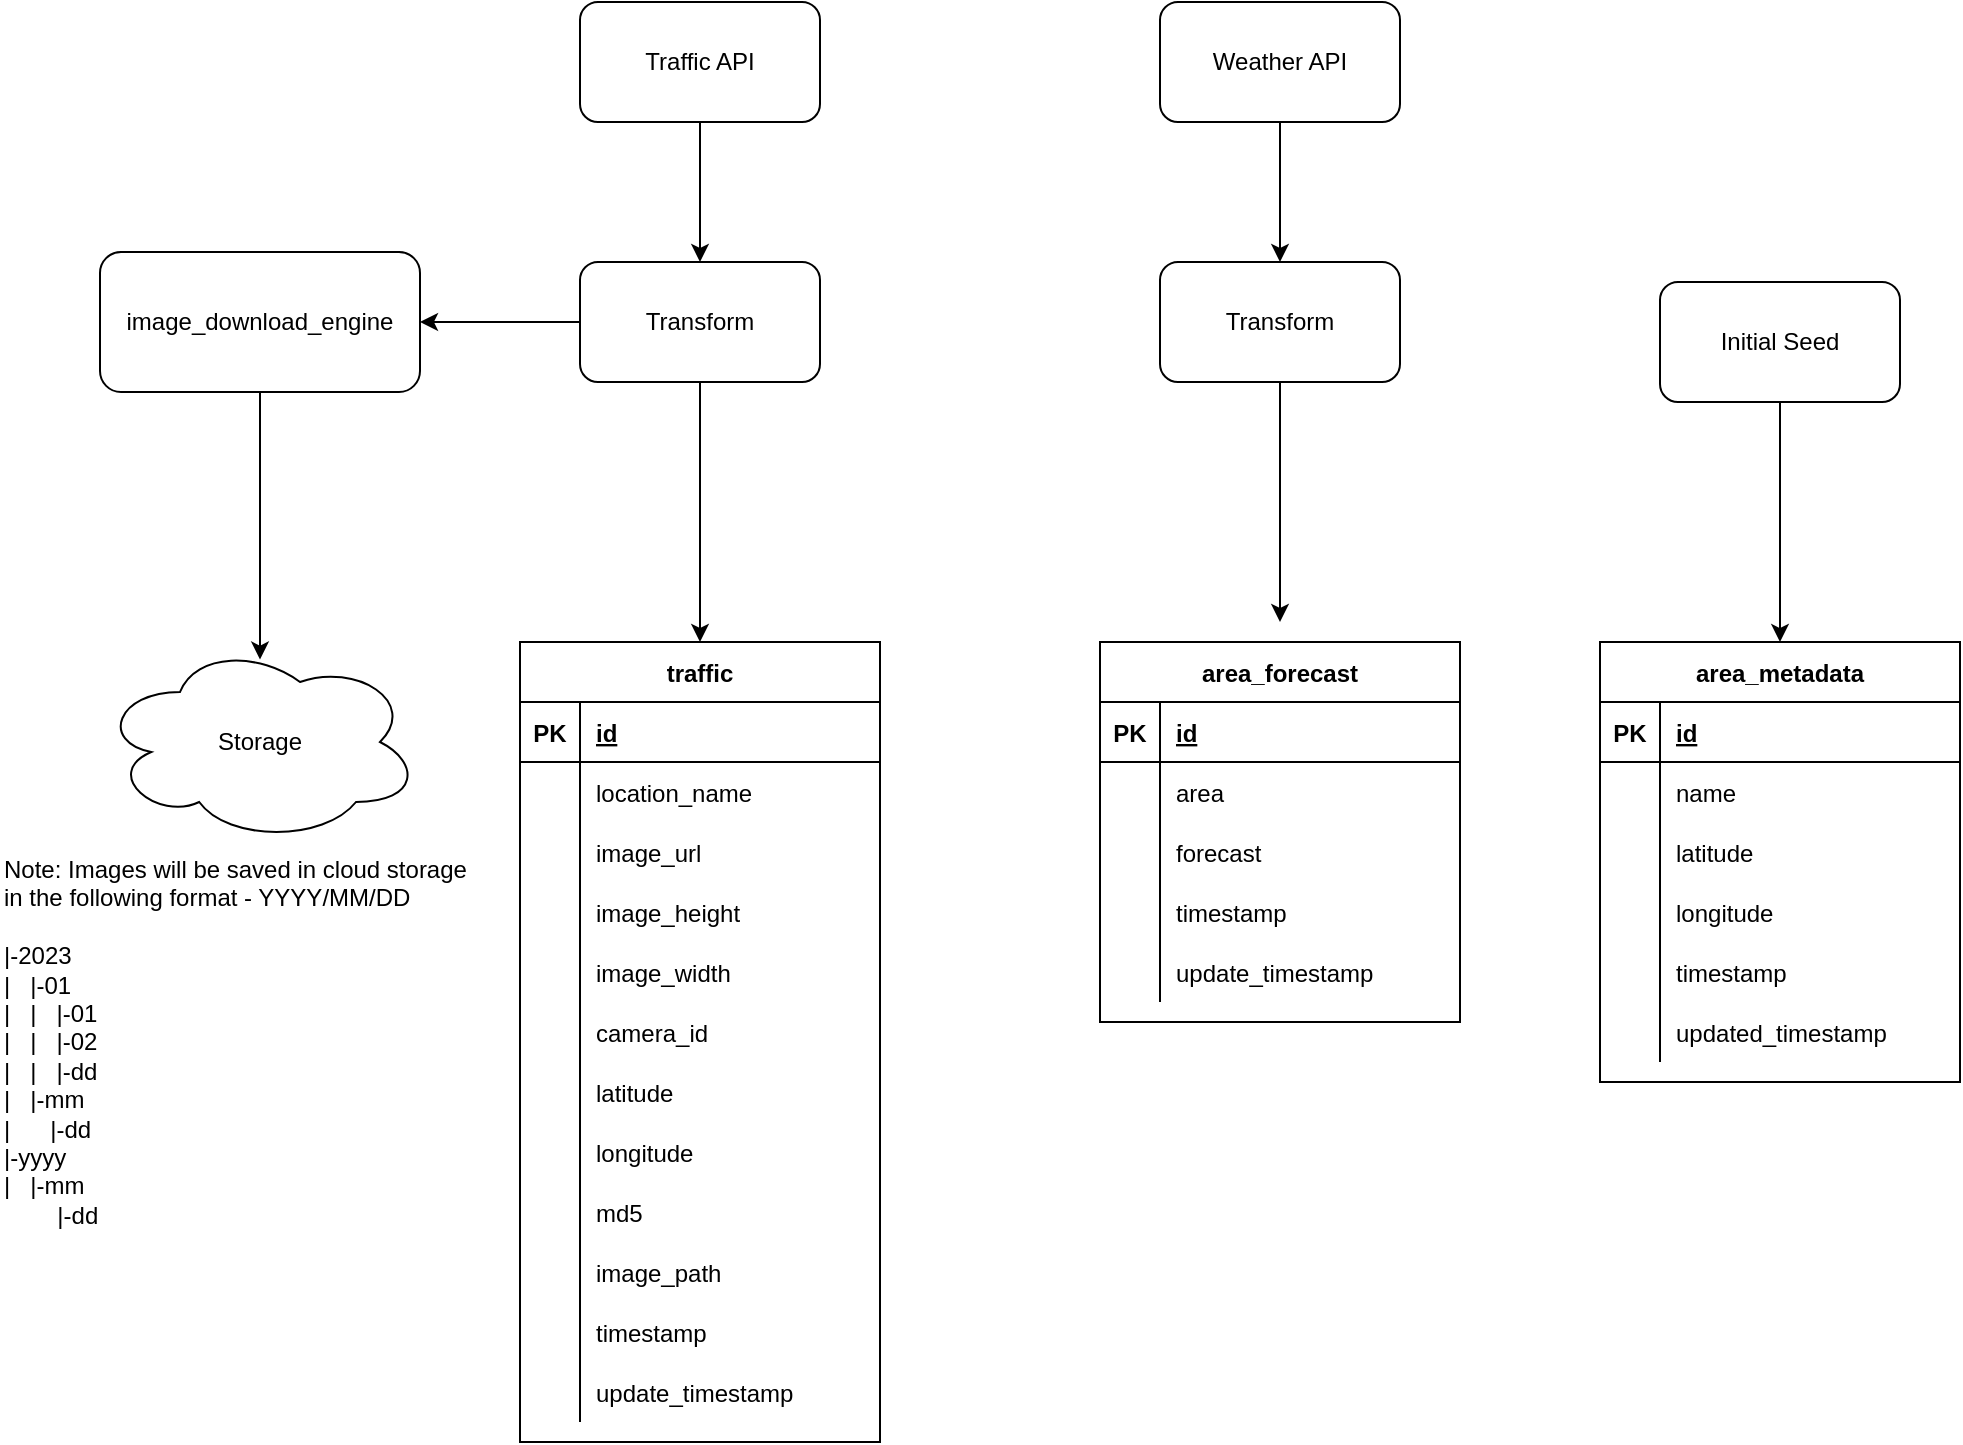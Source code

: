 <mxfile version="21.6.8" type="device" pages="2">
  <diagram name="DB" id="-r1WFG3T27crg0m0p8Tv">
    <mxGraphModel dx="2074" dy="2016" grid="1" gridSize="10" guides="1" tooltips="1" connect="1" arrows="1" fold="1" page="1" pageScale="1" pageWidth="827" pageHeight="1169" math="0" shadow="0">
      <root>
        <mxCell id="0" />
        <mxCell id="1" parent="0" />
        <mxCell id="GaxgtX7R04fyfczsZnki-1" value="area_metadata" style="shape=table;startSize=30;container=1;collapsible=1;childLayout=tableLayout;fixedRows=1;rowLines=0;fontStyle=1;align=center;resizeLast=1;" vertex="1" parent="1">
          <mxGeometry x="520" y="80" width="180" height="220" as="geometry" />
        </mxCell>
        <mxCell id="GaxgtX7R04fyfczsZnki-2" value="" style="shape=partialRectangle;collapsible=0;dropTarget=0;pointerEvents=0;fillColor=none;top=0;left=0;bottom=1;right=0;points=[[0,0.5],[1,0.5]];portConstraint=eastwest;" vertex="1" parent="GaxgtX7R04fyfczsZnki-1">
          <mxGeometry y="30" width="180" height="30" as="geometry" />
        </mxCell>
        <mxCell id="GaxgtX7R04fyfczsZnki-3" value="PK" style="shape=partialRectangle;connectable=0;fillColor=none;top=0;left=0;bottom=0;right=0;fontStyle=1;overflow=hidden;" vertex="1" parent="GaxgtX7R04fyfczsZnki-2">
          <mxGeometry width="30" height="30" as="geometry">
            <mxRectangle width="30" height="30" as="alternateBounds" />
          </mxGeometry>
        </mxCell>
        <mxCell id="GaxgtX7R04fyfczsZnki-4" value="id" style="shape=partialRectangle;connectable=0;fillColor=none;top=0;left=0;bottom=0;right=0;align=left;spacingLeft=6;fontStyle=5;overflow=hidden;" vertex="1" parent="GaxgtX7R04fyfczsZnki-2">
          <mxGeometry x="30" width="150" height="30" as="geometry">
            <mxRectangle width="150" height="30" as="alternateBounds" />
          </mxGeometry>
        </mxCell>
        <mxCell id="GaxgtX7R04fyfczsZnki-5" value="" style="shape=partialRectangle;collapsible=0;dropTarget=0;pointerEvents=0;fillColor=none;top=0;left=0;bottom=0;right=0;points=[[0,0.5],[1,0.5]];portConstraint=eastwest;" vertex="1" parent="GaxgtX7R04fyfczsZnki-1">
          <mxGeometry y="60" width="180" height="30" as="geometry" />
        </mxCell>
        <mxCell id="GaxgtX7R04fyfczsZnki-6" value="" style="shape=partialRectangle;connectable=0;fillColor=none;top=0;left=0;bottom=0;right=0;editable=1;overflow=hidden;" vertex="1" parent="GaxgtX7R04fyfczsZnki-5">
          <mxGeometry width="30" height="30" as="geometry">
            <mxRectangle width="30" height="30" as="alternateBounds" />
          </mxGeometry>
        </mxCell>
        <mxCell id="GaxgtX7R04fyfczsZnki-7" value="name" style="shape=partialRectangle;connectable=0;fillColor=none;top=0;left=0;bottom=0;right=0;align=left;spacingLeft=6;overflow=hidden;" vertex="1" parent="GaxgtX7R04fyfczsZnki-5">
          <mxGeometry x="30" width="150" height="30" as="geometry">
            <mxRectangle width="150" height="30" as="alternateBounds" />
          </mxGeometry>
        </mxCell>
        <mxCell id="GaxgtX7R04fyfczsZnki-8" value="" style="shape=partialRectangle;collapsible=0;dropTarget=0;pointerEvents=0;fillColor=none;top=0;left=0;bottom=0;right=0;points=[[0,0.5],[1,0.5]];portConstraint=eastwest;" vertex="1" parent="GaxgtX7R04fyfczsZnki-1">
          <mxGeometry y="90" width="180" height="30" as="geometry" />
        </mxCell>
        <mxCell id="GaxgtX7R04fyfczsZnki-9" value="" style="shape=partialRectangle;connectable=0;fillColor=none;top=0;left=0;bottom=0;right=0;editable=1;overflow=hidden;" vertex="1" parent="GaxgtX7R04fyfczsZnki-8">
          <mxGeometry width="30" height="30" as="geometry">
            <mxRectangle width="30" height="30" as="alternateBounds" />
          </mxGeometry>
        </mxCell>
        <mxCell id="GaxgtX7R04fyfczsZnki-10" value="latitude" style="shape=partialRectangle;connectable=0;fillColor=none;top=0;left=0;bottom=0;right=0;align=left;spacingLeft=6;overflow=hidden;" vertex="1" parent="GaxgtX7R04fyfczsZnki-8">
          <mxGeometry x="30" width="150" height="30" as="geometry">
            <mxRectangle width="150" height="30" as="alternateBounds" />
          </mxGeometry>
        </mxCell>
        <mxCell id="GaxgtX7R04fyfczsZnki-11" value="" style="shape=partialRectangle;collapsible=0;dropTarget=0;pointerEvents=0;fillColor=none;top=0;left=0;bottom=0;right=0;points=[[0,0.5],[1,0.5]];portConstraint=eastwest;" vertex="1" parent="GaxgtX7R04fyfczsZnki-1">
          <mxGeometry y="120" width="180" height="30" as="geometry" />
        </mxCell>
        <mxCell id="GaxgtX7R04fyfczsZnki-12" value="" style="shape=partialRectangle;connectable=0;fillColor=none;top=0;left=0;bottom=0;right=0;editable=1;overflow=hidden;" vertex="1" parent="GaxgtX7R04fyfczsZnki-11">
          <mxGeometry width="30" height="30" as="geometry">
            <mxRectangle width="30" height="30" as="alternateBounds" />
          </mxGeometry>
        </mxCell>
        <mxCell id="GaxgtX7R04fyfczsZnki-13" value="longitude" style="shape=partialRectangle;connectable=0;fillColor=none;top=0;left=0;bottom=0;right=0;align=left;spacingLeft=6;overflow=hidden;" vertex="1" parent="GaxgtX7R04fyfczsZnki-11">
          <mxGeometry x="30" width="150" height="30" as="geometry">
            <mxRectangle width="150" height="30" as="alternateBounds" />
          </mxGeometry>
        </mxCell>
        <mxCell id="GaxgtX7R04fyfczsZnki-14" value="" style="shape=tableRow;horizontal=0;startSize=0;swimlaneHead=0;swimlaneBody=0;fillColor=none;collapsible=0;dropTarget=0;points=[[0,0.5],[1,0.5]];portConstraint=eastwest;top=0;left=0;right=0;bottom=0;" vertex="1" parent="GaxgtX7R04fyfczsZnki-1">
          <mxGeometry y="150" width="180" height="30" as="geometry" />
        </mxCell>
        <mxCell id="GaxgtX7R04fyfczsZnki-15" value="" style="shape=partialRectangle;connectable=0;fillColor=none;top=0;left=0;bottom=0;right=0;editable=1;overflow=hidden;" vertex="1" parent="GaxgtX7R04fyfczsZnki-14">
          <mxGeometry width="30" height="30" as="geometry">
            <mxRectangle width="30" height="30" as="alternateBounds" />
          </mxGeometry>
        </mxCell>
        <mxCell id="GaxgtX7R04fyfczsZnki-16" value="timestamp" style="shape=partialRectangle;connectable=0;fillColor=none;top=0;left=0;bottom=0;right=0;align=left;spacingLeft=6;overflow=hidden;" vertex="1" parent="GaxgtX7R04fyfczsZnki-14">
          <mxGeometry x="30" width="150" height="30" as="geometry">
            <mxRectangle width="150" height="30" as="alternateBounds" />
          </mxGeometry>
        </mxCell>
        <mxCell id="GaxgtX7R04fyfczsZnki-17" value="" style="shape=tableRow;horizontal=0;startSize=0;swimlaneHead=0;swimlaneBody=0;fillColor=none;collapsible=0;dropTarget=0;points=[[0,0.5],[1,0.5]];portConstraint=eastwest;top=0;left=0;right=0;bottom=0;" vertex="1" parent="GaxgtX7R04fyfczsZnki-1">
          <mxGeometry y="180" width="180" height="30" as="geometry" />
        </mxCell>
        <mxCell id="GaxgtX7R04fyfczsZnki-18" value="" style="shape=partialRectangle;connectable=0;fillColor=none;top=0;left=0;bottom=0;right=0;editable=1;overflow=hidden;" vertex="1" parent="GaxgtX7R04fyfczsZnki-17">
          <mxGeometry width="30" height="30" as="geometry">
            <mxRectangle width="30" height="30" as="alternateBounds" />
          </mxGeometry>
        </mxCell>
        <mxCell id="GaxgtX7R04fyfczsZnki-19" value="updated_timestamp" style="shape=partialRectangle;connectable=0;fillColor=none;top=0;left=0;bottom=0;right=0;align=left;spacingLeft=6;overflow=hidden;" vertex="1" parent="GaxgtX7R04fyfczsZnki-17">
          <mxGeometry x="30" width="150" height="30" as="geometry">
            <mxRectangle width="150" height="30" as="alternateBounds" />
          </mxGeometry>
        </mxCell>
        <mxCell id="GaxgtX7R04fyfczsZnki-20" value="area_forecast" style="shape=table;startSize=30;container=1;collapsible=1;childLayout=tableLayout;fixedRows=1;rowLines=0;fontStyle=1;align=center;resizeLast=1;" vertex="1" parent="1">
          <mxGeometry x="270" y="80" width="180" height="190" as="geometry" />
        </mxCell>
        <mxCell id="GaxgtX7R04fyfczsZnki-21" value="" style="shape=partialRectangle;collapsible=0;dropTarget=0;pointerEvents=0;fillColor=none;top=0;left=0;bottom=1;right=0;points=[[0,0.5],[1,0.5]];portConstraint=eastwest;" vertex="1" parent="GaxgtX7R04fyfczsZnki-20">
          <mxGeometry y="30" width="180" height="30" as="geometry" />
        </mxCell>
        <mxCell id="GaxgtX7R04fyfczsZnki-22" value="PK" style="shape=partialRectangle;connectable=0;fillColor=none;top=0;left=0;bottom=0;right=0;fontStyle=1;overflow=hidden;" vertex="1" parent="GaxgtX7R04fyfczsZnki-21">
          <mxGeometry width="30" height="30" as="geometry">
            <mxRectangle width="30" height="30" as="alternateBounds" />
          </mxGeometry>
        </mxCell>
        <mxCell id="GaxgtX7R04fyfczsZnki-23" value="id" style="shape=partialRectangle;connectable=0;fillColor=none;top=0;left=0;bottom=0;right=0;align=left;spacingLeft=6;fontStyle=5;overflow=hidden;" vertex="1" parent="GaxgtX7R04fyfczsZnki-21">
          <mxGeometry x="30" width="150" height="30" as="geometry">
            <mxRectangle width="150" height="30" as="alternateBounds" />
          </mxGeometry>
        </mxCell>
        <mxCell id="GaxgtX7R04fyfczsZnki-24" value="" style="shape=partialRectangle;collapsible=0;dropTarget=0;pointerEvents=0;fillColor=none;top=0;left=0;bottom=0;right=0;points=[[0,0.5],[1,0.5]];portConstraint=eastwest;" vertex="1" parent="GaxgtX7R04fyfczsZnki-20">
          <mxGeometry y="60" width="180" height="30" as="geometry" />
        </mxCell>
        <mxCell id="GaxgtX7R04fyfczsZnki-25" value="" style="shape=partialRectangle;connectable=0;fillColor=none;top=0;left=0;bottom=0;right=0;editable=1;overflow=hidden;" vertex="1" parent="GaxgtX7R04fyfczsZnki-24">
          <mxGeometry width="30" height="30" as="geometry">
            <mxRectangle width="30" height="30" as="alternateBounds" />
          </mxGeometry>
        </mxCell>
        <mxCell id="GaxgtX7R04fyfczsZnki-26" value="area" style="shape=partialRectangle;connectable=0;fillColor=none;top=0;left=0;bottom=0;right=0;align=left;spacingLeft=6;overflow=hidden;" vertex="1" parent="GaxgtX7R04fyfczsZnki-24">
          <mxGeometry x="30" width="150" height="30" as="geometry">
            <mxRectangle width="150" height="30" as="alternateBounds" />
          </mxGeometry>
        </mxCell>
        <mxCell id="GaxgtX7R04fyfczsZnki-27" value="" style="shape=partialRectangle;collapsible=0;dropTarget=0;pointerEvents=0;fillColor=none;top=0;left=0;bottom=0;right=0;points=[[0,0.5],[1,0.5]];portConstraint=eastwest;" vertex="1" parent="GaxgtX7R04fyfczsZnki-20">
          <mxGeometry y="90" width="180" height="30" as="geometry" />
        </mxCell>
        <mxCell id="GaxgtX7R04fyfczsZnki-28" value="" style="shape=partialRectangle;connectable=0;fillColor=none;top=0;left=0;bottom=0;right=0;editable=1;overflow=hidden;" vertex="1" parent="GaxgtX7R04fyfczsZnki-27">
          <mxGeometry width="30" height="30" as="geometry">
            <mxRectangle width="30" height="30" as="alternateBounds" />
          </mxGeometry>
        </mxCell>
        <mxCell id="GaxgtX7R04fyfczsZnki-29" value="forecast" style="shape=partialRectangle;connectable=0;fillColor=none;top=0;left=0;bottom=0;right=0;align=left;spacingLeft=6;overflow=hidden;" vertex="1" parent="GaxgtX7R04fyfczsZnki-27">
          <mxGeometry x="30" width="150" height="30" as="geometry">
            <mxRectangle width="150" height="30" as="alternateBounds" />
          </mxGeometry>
        </mxCell>
        <mxCell id="GaxgtX7R04fyfczsZnki-30" value="" style="shape=partialRectangle;collapsible=0;dropTarget=0;pointerEvents=0;fillColor=none;top=0;left=0;bottom=0;right=0;points=[[0,0.5],[1,0.5]];portConstraint=eastwest;" vertex="1" parent="GaxgtX7R04fyfczsZnki-20">
          <mxGeometry y="120" width="180" height="30" as="geometry" />
        </mxCell>
        <mxCell id="GaxgtX7R04fyfczsZnki-31" value="" style="shape=partialRectangle;connectable=0;fillColor=none;top=0;left=0;bottom=0;right=0;editable=1;overflow=hidden;" vertex="1" parent="GaxgtX7R04fyfczsZnki-30">
          <mxGeometry width="30" height="30" as="geometry">
            <mxRectangle width="30" height="30" as="alternateBounds" />
          </mxGeometry>
        </mxCell>
        <mxCell id="GaxgtX7R04fyfczsZnki-32" value="timestamp" style="shape=partialRectangle;connectable=0;fillColor=none;top=0;left=0;bottom=0;right=0;align=left;spacingLeft=6;overflow=hidden;" vertex="1" parent="GaxgtX7R04fyfczsZnki-30">
          <mxGeometry x="30" width="150" height="30" as="geometry">
            <mxRectangle width="150" height="30" as="alternateBounds" />
          </mxGeometry>
        </mxCell>
        <mxCell id="GaxgtX7R04fyfczsZnki-33" value="" style="shape=partialRectangle;collapsible=0;dropTarget=0;pointerEvents=0;fillColor=none;top=0;left=0;bottom=0;right=0;points=[[0,0.5],[1,0.5]];portConstraint=eastwest;" vertex="1" parent="GaxgtX7R04fyfczsZnki-20">
          <mxGeometry y="150" width="180" height="30" as="geometry" />
        </mxCell>
        <mxCell id="GaxgtX7R04fyfczsZnki-34" value="" style="shape=partialRectangle;connectable=0;fillColor=none;top=0;left=0;bottom=0;right=0;editable=1;overflow=hidden;" vertex="1" parent="GaxgtX7R04fyfczsZnki-33">
          <mxGeometry width="30" height="30" as="geometry">
            <mxRectangle width="30" height="30" as="alternateBounds" />
          </mxGeometry>
        </mxCell>
        <mxCell id="GaxgtX7R04fyfczsZnki-35" value="update_timestamp" style="shape=partialRectangle;connectable=0;fillColor=none;top=0;left=0;bottom=0;right=0;align=left;spacingLeft=6;overflow=hidden;" vertex="1" parent="GaxgtX7R04fyfczsZnki-33">
          <mxGeometry x="30" width="150" height="30" as="geometry">
            <mxRectangle width="150" height="30" as="alternateBounds" />
          </mxGeometry>
        </mxCell>
        <mxCell id="GaxgtX7R04fyfczsZnki-36" style="edgeStyle=orthogonalEdgeStyle;rounded=0;orthogonalLoop=1;jettySize=auto;html=1;entryX=0.5;entryY=0;entryDx=0;entryDy=0;" edge="1" parent="1" source="GaxgtX7R04fyfczsZnki-37" target="GaxgtX7R04fyfczsZnki-1">
          <mxGeometry relative="1" as="geometry" />
        </mxCell>
        <mxCell id="GaxgtX7R04fyfczsZnki-37" value="Initial Seed" style="rounded=1;whiteSpace=wrap;html=1;" vertex="1" parent="1">
          <mxGeometry x="550" y="-100" width="120" height="60" as="geometry" />
        </mxCell>
        <mxCell id="GaxgtX7R04fyfczsZnki-38" style="edgeStyle=orthogonalEdgeStyle;rounded=0;orthogonalLoop=1;jettySize=auto;html=1;entryX=0.5;entryY=0;entryDx=0;entryDy=0;" edge="1" parent="1" source="GaxgtX7R04fyfczsZnki-39" target="GaxgtX7R04fyfczsZnki-41">
          <mxGeometry relative="1" as="geometry" />
        </mxCell>
        <mxCell id="GaxgtX7R04fyfczsZnki-39" value="Weather API" style="rounded=1;whiteSpace=wrap;html=1;" vertex="1" parent="1">
          <mxGeometry x="300" y="-240" width="120" height="60" as="geometry" />
        </mxCell>
        <mxCell id="GaxgtX7R04fyfczsZnki-40" style="edgeStyle=orthogonalEdgeStyle;rounded=0;orthogonalLoop=1;jettySize=auto;html=1;" edge="1" parent="1" source="GaxgtX7R04fyfczsZnki-41">
          <mxGeometry relative="1" as="geometry">
            <mxPoint x="360" y="70" as="targetPoint" />
          </mxGeometry>
        </mxCell>
        <mxCell id="GaxgtX7R04fyfczsZnki-41" value="Transform" style="rounded=1;whiteSpace=wrap;html=1;" vertex="1" parent="1">
          <mxGeometry x="300" y="-110" width="120" height="60" as="geometry" />
        </mxCell>
        <mxCell id="GaxgtX7R04fyfczsZnki-42" value="traffic" style="shape=table;startSize=30;container=1;collapsible=1;childLayout=tableLayout;fixedRows=1;rowLines=0;fontStyle=1;align=center;resizeLast=1;" vertex="1" parent="1">
          <mxGeometry x="-20" y="80" width="180" height="400" as="geometry" />
        </mxCell>
        <mxCell id="GaxgtX7R04fyfczsZnki-43" value="" style="shape=partialRectangle;collapsible=0;dropTarget=0;pointerEvents=0;fillColor=none;top=0;left=0;bottom=1;right=0;points=[[0,0.5],[1,0.5]];portConstraint=eastwest;" vertex="1" parent="GaxgtX7R04fyfczsZnki-42">
          <mxGeometry y="30" width="180" height="30" as="geometry" />
        </mxCell>
        <mxCell id="GaxgtX7R04fyfczsZnki-44" value="PK" style="shape=partialRectangle;connectable=0;fillColor=none;top=0;left=0;bottom=0;right=0;fontStyle=1;overflow=hidden;" vertex="1" parent="GaxgtX7R04fyfczsZnki-43">
          <mxGeometry width="30" height="30" as="geometry">
            <mxRectangle width="30" height="30" as="alternateBounds" />
          </mxGeometry>
        </mxCell>
        <mxCell id="GaxgtX7R04fyfczsZnki-45" value="id" style="shape=partialRectangle;connectable=0;fillColor=none;top=0;left=0;bottom=0;right=0;align=left;spacingLeft=6;fontStyle=5;overflow=hidden;" vertex="1" parent="GaxgtX7R04fyfczsZnki-43">
          <mxGeometry x="30" width="150" height="30" as="geometry">
            <mxRectangle width="150" height="30" as="alternateBounds" />
          </mxGeometry>
        </mxCell>
        <mxCell id="GaxgtX7R04fyfczsZnki-46" value="" style="shape=partialRectangle;collapsible=0;dropTarget=0;pointerEvents=0;fillColor=none;top=0;left=0;bottom=0;right=0;points=[[0,0.5],[1,0.5]];portConstraint=eastwest;" vertex="1" parent="GaxgtX7R04fyfczsZnki-42">
          <mxGeometry y="60" width="180" height="30" as="geometry" />
        </mxCell>
        <mxCell id="GaxgtX7R04fyfczsZnki-47" value="" style="shape=partialRectangle;connectable=0;fillColor=none;top=0;left=0;bottom=0;right=0;editable=1;overflow=hidden;" vertex="1" parent="GaxgtX7R04fyfczsZnki-46">
          <mxGeometry width="30" height="30" as="geometry">
            <mxRectangle width="30" height="30" as="alternateBounds" />
          </mxGeometry>
        </mxCell>
        <mxCell id="GaxgtX7R04fyfczsZnki-48" value="location_name" style="shape=partialRectangle;connectable=0;fillColor=none;top=0;left=0;bottom=0;right=0;align=left;spacingLeft=6;overflow=hidden;" vertex="1" parent="GaxgtX7R04fyfczsZnki-46">
          <mxGeometry x="30" width="150" height="30" as="geometry">
            <mxRectangle width="150" height="30" as="alternateBounds" />
          </mxGeometry>
        </mxCell>
        <mxCell id="GaxgtX7R04fyfczsZnki-49" value="" style="shape=partialRectangle;collapsible=0;dropTarget=0;pointerEvents=0;fillColor=none;top=0;left=0;bottom=0;right=0;points=[[0,0.5],[1,0.5]];portConstraint=eastwest;" vertex="1" parent="GaxgtX7R04fyfczsZnki-42">
          <mxGeometry y="90" width="180" height="30" as="geometry" />
        </mxCell>
        <mxCell id="GaxgtX7R04fyfczsZnki-50" value="" style="shape=partialRectangle;connectable=0;fillColor=none;top=0;left=0;bottom=0;right=0;editable=1;overflow=hidden;" vertex="1" parent="GaxgtX7R04fyfczsZnki-49">
          <mxGeometry width="30" height="30" as="geometry">
            <mxRectangle width="30" height="30" as="alternateBounds" />
          </mxGeometry>
        </mxCell>
        <mxCell id="GaxgtX7R04fyfczsZnki-51" value="image_url" style="shape=partialRectangle;connectable=0;fillColor=none;top=0;left=0;bottom=0;right=0;align=left;spacingLeft=6;overflow=hidden;" vertex="1" parent="GaxgtX7R04fyfczsZnki-49">
          <mxGeometry x="30" width="150" height="30" as="geometry">
            <mxRectangle width="150" height="30" as="alternateBounds" />
          </mxGeometry>
        </mxCell>
        <mxCell id="GaxgtX7R04fyfczsZnki-52" value="" style="shape=partialRectangle;collapsible=0;dropTarget=0;pointerEvents=0;fillColor=none;top=0;left=0;bottom=0;right=0;points=[[0,0.5],[1,0.5]];portConstraint=eastwest;" vertex="1" parent="GaxgtX7R04fyfczsZnki-42">
          <mxGeometry y="120" width="180" height="30" as="geometry" />
        </mxCell>
        <mxCell id="GaxgtX7R04fyfczsZnki-53" value="" style="shape=partialRectangle;connectable=0;fillColor=none;top=0;left=0;bottom=0;right=0;editable=1;overflow=hidden;" vertex="1" parent="GaxgtX7R04fyfczsZnki-52">
          <mxGeometry width="30" height="30" as="geometry">
            <mxRectangle width="30" height="30" as="alternateBounds" />
          </mxGeometry>
        </mxCell>
        <mxCell id="GaxgtX7R04fyfczsZnki-54" value="image_height" style="shape=partialRectangle;connectable=0;fillColor=none;top=0;left=0;bottom=0;right=0;align=left;spacingLeft=6;overflow=hidden;" vertex="1" parent="GaxgtX7R04fyfczsZnki-52">
          <mxGeometry x="30" width="150" height="30" as="geometry">
            <mxRectangle width="150" height="30" as="alternateBounds" />
          </mxGeometry>
        </mxCell>
        <mxCell id="GaxgtX7R04fyfczsZnki-55" value="" style="shape=partialRectangle;collapsible=0;dropTarget=0;pointerEvents=0;fillColor=none;top=0;left=0;bottom=0;right=0;points=[[0,0.5],[1,0.5]];portConstraint=eastwest;" vertex="1" parent="GaxgtX7R04fyfczsZnki-42">
          <mxGeometry y="150" width="180" height="30" as="geometry" />
        </mxCell>
        <mxCell id="GaxgtX7R04fyfczsZnki-56" value="" style="shape=partialRectangle;connectable=0;fillColor=none;top=0;left=0;bottom=0;right=0;editable=1;overflow=hidden;" vertex="1" parent="GaxgtX7R04fyfczsZnki-55">
          <mxGeometry width="30" height="30" as="geometry">
            <mxRectangle width="30" height="30" as="alternateBounds" />
          </mxGeometry>
        </mxCell>
        <mxCell id="GaxgtX7R04fyfczsZnki-57" value="image_width" style="shape=partialRectangle;connectable=0;fillColor=none;top=0;left=0;bottom=0;right=0;align=left;spacingLeft=6;overflow=hidden;" vertex="1" parent="GaxgtX7R04fyfczsZnki-55">
          <mxGeometry x="30" width="150" height="30" as="geometry">
            <mxRectangle width="150" height="30" as="alternateBounds" />
          </mxGeometry>
        </mxCell>
        <mxCell id="GaxgtX7R04fyfczsZnki-58" value="" style="shape=partialRectangle;collapsible=0;dropTarget=0;pointerEvents=0;fillColor=none;top=0;left=0;bottom=0;right=0;points=[[0,0.5],[1,0.5]];portConstraint=eastwest;" vertex="1" parent="GaxgtX7R04fyfczsZnki-42">
          <mxGeometry y="180" width="180" height="30" as="geometry" />
        </mxCell>
        <mxCell id="GaxgtX7R04fyfczsZnki-59" value="" style="shape=partialRectangle;connectable=0;fillColor=none;top=0;left=0;bottom=0;right=0;editable=1;overflow=hidden;" vertex="1" parent="GaxgtX7R04fyfczsZnki-58">
          <mxGeometry width="30" height="30" as="geometry">
            <mxRectangle width="30" height="30" as="alternateBounds" />
          </mxGeometry>
        </mxCell>
        <mxCell id="GaxgtX7R04fyfczsZnki-60" value="camera_id" style="shape=partialRectangle;connectable=0;fillColor=none;top=0;left=0;bottom=0;right=0;align=left;spacingLeft=6;overflow=hidden;" vertex="1" parent="GaxgtX7R04fyfczsZnki-58">
          <mxGeometry x="30" width="150" height="30" as="geometry">
            <mxRectangle width="150" height="30" as="alternateBounds" />
          </mxGeometry>
        </mxCell>
        <mxCell id="GaxgtX7R04fyfczsZnki-61" value="" style="shape=partialRectangle;collapsible=0;dropTarget=0;pointerEvents=0;fillColor=none;top=0;left=0;bottom=0;right=0;points=[[0,0.5],[1,0.5]];portConstraint=eastwest;" vertex="1" parent="GaxgtX7R04fyfczsZnki-42">
          <mxGeometry y="210" width="180" height="30" as="geometry" />
        </mxCell>
        <mxCell id="GaxgtX7R04fyfczsZnki-62" value="" style="shape=partialRectangle;connectable=0;fillColor=none;top=0;left=0;bottom=0;right=0;editable=1;overflow=hidden;" vertex="1" parent="GaxgtX7R04fyfczsZnki-61">
          <mxGeometry width="30" height="30" as="geometry">
            <mxRectangle width="30" height="30" as="alternateBounds" />
          </mxGeometry>
        </mxCell>
        <mxCell id="GaxgtX7R04fyfczsZnki-63" value="latitude" style="shape=partialRectangle;connectable=0;fillColor=none;top=0;left=0;bottom=0;right=0;align=left;spacingLeft=6;overflow=hidden;" vertex="1" parent="GaxgtX7R04fyfczsZnki-61">
          <mxGeometry x="30" width="150" height="30" as="geometry">
            <mxRectangle width="150" height="30" as="alternateBounds" />
          </mxGeometry>
        </mxCell>
        <mxCell id="GaxgtX7R04fyfczsZnki-64" value="" style="shape=partialRectangle;collapsible=0;dropTarget=0;pointerEvents=0;fillColor=none;top=0;left=0;bottom=0;right=0;points=[[0,0.5],[1,0.5]];portConstraint=eastwest;" vertex="1" parent="GaxgtX7R04fyfczsZnki-42">
          <mxGeometry y="240" width="180" height="30" as="geometry" />
        </mxCell>
        <mxCell id="GaxgtX7R04fyfczsZnki-65" value="" style="shape=partialRectangle;connectable=0;fillColor=none;top=0;left=0;bottom=0;right=0;editable=1;overflow=hidden;" vertex="1" parent="GaxgtX7R04fyfczsZnki-64">
          <mxGeometry width="30" height="30" as="geometry">
            <mxRectangle width="30" height="30" as="alternateBounds" />
          </mxGeometry>
        </mxCell>
        <mxCell id="GaxgtX7R04fyfczsZnki-66" value="longitude" style="shape=partialRectangle;connectable=0;fillColor=none;top=0;left=0;bottom=0;right=0;align=left;spacingLeft=6;overflow=hidden;" vertex="1" parent="GaxgtX7R04fyfczsZnki-64">
          <mxGeometry x="30" width="150" height="30" as="geometry">
            <mxRectangle width="150" height="30" as="alternateBounds" />
          </mxGeometry>
        </mxCell>
        <mxCell id="GaxgtX7R04fyfczsZnki-67" value="" style="shape=partialRectangle;collapsible=0;dropTarget=0;pointerEvents=0;fillColor=none;top=0;left=0;bottom=0;right=0;points=[[0,0.5],[1,0.5]];portConstraint=eastwest;" vertex="1" parent="GaxgtX7R04fyfczsZnki-42">
          <mxGeometry y="270" width="180" height="30" as="geometry" />
        </mxCell>
        <mxCell id="GaxgtX7R04fyfczsZnki-68" value="" style="shape=partialRectangle;connectable=0;fillColor=none;top=0;left=0;bottom=0;right=0;editable=1;overflow=hidden;" vertex="1" parent="GaxgtX7R04fyfczsZnki-67">
          <mxGeometry width="30" height="30" as="geometry">
            <mxRectangle width="30" height="30" as="alternateBounds" />
          </mxGeometry>
        </mxCell>
        <mxCell id="GaxgtX7R04fyfczsZnki-69" value="md5" style="shape=partialRectangle;connectable=0;fillColor=none;top=0;left=0;bottom=0;right=0;align=left;spacingLeft=6;overflow=hidden;" vertex="1" parent="GaxgtX7R04fyfczsZnki-67">
          <mxGeometry x="30" width="150" height="30" as="geometry">
            <mxRectangle width="150" height="30" as="alternateBounds" />
          </mxGeometry>
        </mxCell>
        <mxCell id="GaxgtX7R04fyfczsZnki-70" value="" style="shape=partialRectangle;collapsible=0;dropTarget=0;pointerEvents=0;fillColor=none;top=0;left=0;bottom=0;right=0;points=[[0,0.5],[1,0.5]];portConstraint=eastwest;" vertex="1" parent="GaxgtX7R04fyfczsZnki-42">
          <mxGeometry y="300" width="180" height="30" as="geometry" />
        </mxCell>
        <mxCell id="GaxgtX7R04fyfczsZnki-71" value="" style="shape=partialRectangle;connectable=0;fillColor=none;top=0;left=0;bottom=0;right=0;editable=1;overflow=hidden;" vertex="1" parent="GaxgtX7R04fyfczsZnki-70">
          <mxGeometry width="30" height="30" as="geometry">
            <mxRectangle width="30" height="30" as="alternateBounds" />
          </mxGeometry>
        </mxCell>
        <mxCell id="GaxgtX7R04fyfczsZnki-72" value="image_path" style="shape=partialRectangle;connectable=0;fillColor=none;top=0;left=0;bottom=0;right=0;align=left;spacingLeft=6;overflow=hidden;" vertex="1" parent="GaxgtX7R04fyfczsZnki-70">
          <mxGeometry x="30" width="150" height="30" as="geometry">
            <mxRectangle width="150" height="30" as="alternateBounds" />
          </mxGeometry>
        </mxCell>
        <mxCell id="GaxgtX7R04fyfczsZnki-73" value="" style="shape=partialRectangle;collapsible=0;dropTarget=0;pointerEvents=0;fillColor=none;top=0;left=0;bottom=0;right=0;points=[[0,0.5],[1,0.5]];portConstraint=eastwest;" vertex="1" parent="GaxgtX7R04fyfczsZnki-42">
          <mxGeometry y="330" width="180" height="30" as="geometry" />
        </mxCell>
        <mxCell id="GaxgtX7R04fyfczsZnki-74" value="" style="shape=partialRectangle;connectable=0;fillColor=none;top=0;left=0;bottom=0;right=0;editable=1;overflow=hidden;" vertex="1" parent="GaxgtX7R04fyfczsZnki-73">
          <mxGeometry width="30" height="30" as="geometry">
            <mxRectangle width="30" height="30" as="alternateBounds" />
          </mxGeometry>
        </mxCell>
        <mxCell id="GaxgtX7R04fyfczsZnki-75" value="timestamp" style="shape=partialRectangle;connectable=0;fillColor=none;top=0;left=0;bottom=0;right=0;align=left;spacingLeft=6;overflow=hidden;" vertex="1" parent="GaxgtX7R04fyfczsZnki-73">
          <mxGeometry x="30" width="150" height="30" as="geometry">
            <mxRectangle width="150" height="30" as="alternateBounds" />
          </mxGeometry>
        </mxCell>
        <mxCell id="GaxgtX7R04fyfczsZnki-76" value="" style="shape=partialRectangle;collapsible=0;dropTarget=0;pointerEvents=0;fillColor=none;top=0;left=0;bottom=0;right=0;points=[[0,0.5],[1,0.5]];portConstraint=eastwest;" vertex="1" parent="GaxgtX7R04fyfczsZnki-42">
          <mxGeometry y="360" width="180" height="30" as="geometry" />
        </mxCell>
        <mxCell id="GaxgtX7R04fyfczsZnki-77" value="" style="shape=partialRectangle;connectable=0;fillColor=none;top=0;left=0;bottom=0;right=0;editable=1;overflow=hidden;" vertex="1" parent="GaxgtX7R04fyfczsZnki-76">
          <mxGeometry width="30" height="30" as="geometry">
            <mxRectangle width="30" height="30" as="alternateBounds" />
          </mxGeometry>
        </mxCell>
        <mxCell id="GaxgtX7R04fyfczsZnki-78" value="update_timestamp" style="shape=partialRectangle;connectable=0;fillColor=none;top=0;left=0;bottom=0;right=0;align=left;spacingLeft=6;overflow=hidden;" vertex="1" parent="GaxgtX7R04fyfczsZnki-76">
          <mxGeometry x="30" width="150" height="30" as="geometry">
            <mxRectangle width="150" height="30" as="alternateBounds" />
          </mxGeometry>
        </mxCell>
        <mxCell id="GaxgtX7R04fyfczsZnki-79" style="edgeStyle=orthogonalEdgeStyle;rounded=0;orthogonalLoop=1;jettySize=auto;html=1;" edge="1" parent="1" source="GaxgtX7R04fyfczsZnki-80" target="GaxgtX7R04fyfczsZnki-83">
          <mxGeometry relative="1" as="geometry" />
        </mxCell>
        <mxCell id="GaxgtX7R04fyfczsZnki-80" value="Traffic API" style="rounded=1;whiteSpace=wrap;html=1;" vertex="1" parent="1">
          <mxGeometry x="10" y="-240" width="120" height="60" as="geometry" />
        </mxCell>
        <mxCell id="GaxgtX7R04fyfczsZnki-81" style="edgeStyle=orthogonalEdgeStyle;rounded=0;orthogonalLoop=1;jettySize=auto;html=1;entryX=0.5;entryY=0;entryDx=0;entryDy=0;" edge="1" parent="1" source="GaxgtX7R04fyfczsZnki-83" target="GaxgtX7R04fyfczsZnki-42">
          <mxGeometry relative="1" as="geometry" />
        </mxCell>
        <mxCell id="GaxgtX7R04fyfczsZnki-82" style="edgeStyle=orthogonalEdgeStyle;rounded=0;orthogonalLoop=1;jettySize=auto;html=1;entryX=1;entryY=0.5;entryDx=0;entryDy=0;" edge="1" parent="1" source="GaxgtX7R04fyfczsZnki-83" target="GaxgtX7R04fyfczsZnki-85">
          <mxGeometry relative="1" as="geometry" />
        </mxCell>
        <mxCell id="GaxgtX7R04fyfczsZnki-83" value="Transform" style="rounded=1;whiteSpace=wrap;html=1;" vertex="1" parent="1">
          <mxGeometry x="10" y="-110" width="120" height="60" as="geometry" />
        </mxCell>
        <mxCell id="GaxgtX7R04fyfczsZnki-84" style="edgeStyle=orthogonalEdgeStyle;rounded=0;orthogonalLoop=1;jettySize=auto;html=1;entryX=0.5;entryY=0.088;entryDx=0;entryDy=0;entryPerimeter=0;" edge="1" parent="1" source="GaxgtX7R04fyfczsZnki-85" target="GaxgtX7R04fyfczsZnki-86">
          <mxGeometry relative="1" as="geometry" />
        </mxCell>
        <mxCell id="GaxgtX7R04fyfczsZnki-85" value="image_download_engine" style="rounded=1;whiteSpace=wrap;html=1;" vertex="1" parent="1">
          <mxGeometry x="-230" y="-115" width="160" height="70" as="geometry" />
        </mxCell>
        <mxCell id="GaxgtX7R04fyfczsZnki-86" value="Storage" style="ellipse;shape=cloud;whiteSpace=wrap;html=1;" vertex="1" parent="1">
          <mxGeometry x="-230" y="80" width="160" height="100" as="geometry" />
        </mxCell>
        <mxCell id="GaxgtX7R04fyfczsZnki-87" style="edgeStyle=orthogonalEdgeStyle;rounded=0;orthogonalLoop=1;jettySize=auto;html=1;exitX=0.5;exitY=1;exitDx=0;exitDy=0;" edge="1" parent="1" source="GaxgtX7R04fyfczsZnki-85" target="GaxgtX7R04fyfczsZnki-85">
          <mxGeometry relative="1" as="geometry" />
        </mxCell>
        <mxCell id="GaxgtX7R04fyfczsZnki-90" value="Note: Images will be saved in cloud storage in the following format - YYYY/MM/DD&lt;br&gt;&lt;br&gt;|-2023&lt;br&gt;|&amp;nbsp; &amp;nbsp;|-01&lt;br&gt;|&amp;nbsp; &amp;nbsp;|&amp;nbsp; &amp;nbsp;|-01&lt;br&gt;|&amp;nbsp; &amp;nbsp;|&amp;nbsp; &amp;nbsp;|-02&lt;br&gt;|&amp;nbsp; &amp;nbsp;|&amp;nbsp; &amp;nbsp;|-dd&lt;br&gt;|&amp;nbsp; &amp;nbsp;|-mm&lt;br&gt;|&amp;nbsp; &amp;nbsp; &amp;nbsp; |-dd&lt;span style=&quot;color: rgba(0 , 0 , 0 , 0) ; font-family: monospace ; font-size: 0px&quot;&gt;|%3CmxGraphModel%3E%3Croot%3E%3CmxCell%20id%3D%220%22%2F%3E%3CmxCell%20id%3D%221%22%20parent%3D%220%22%2F%3E%3CmxCell%20id%3D%222%22%20value%3D%22%22%20style%3D%22edgeStyle%3DentityRelationEdgeStyle%3BfontSize%3D12%3Bhtml%3D1%3BendArrow%3DERoneToMany%3BstartArrow%3DERmandOne%3Brounded%3D0%3BexitX%3D1%3BexitY%3D0.5%3BexitDx%3D0%3BexitDy%3D0%3B%22%20edge%3D%221%22%20parent%3D%221%22%3E%3CmxGeometry%20width%3D%22100%22%20height%3D%22100%22%20relative%3D%221%22%20as%3D%22geometry%22%3E%3CmxPoint%20x%3D%22450%22%20y%3D%22155%22%20as%3D%22sourcePoint%22%2F%3E%3CmxPoint%20x%3D%22520%22%20y%3D%22125%22%20as%3D%22targetPoint%22%2F%3E%3C%2FmxGeometry%3E%3C%2FmxCell%3E%3C%2Froot%3E%3C%2FmxGraphModel%3E&lt;/span&gt;&lt;br&gt;|-yyyy&amp;nbsp; &amp;nbsp;&lt;br&gt;|&amp;nbsp; &amp;nbsp;|-mm&lt;br&gt;&amp;nbsp; &amp;nbsp; &amp;nbsp; &amp;nbsp; |-dd&lt;br&gt;&amp;nbsp;" style="text;html=1;strokeColor=none;fillColor=none;align=left;verticalAlign=top;whiteSpace=wrap;rounded=0;" vertex="1" parent="1">
          <mxGeometry x="-280" y="180" width="240" height="200" as="geometry" />
        </mxCell>
      </root>
    </mxGraphModel>
  </diagram>
  <diagram id="dEImnVw15R0mT3LmhXNu" name="architecture">
    <mxGraphModel dx="1195" dy="812" grid="1" gridSize="10" guides="1" tooltips="1" connect="1" arrows="1" fold="1" page="1" pageScale="1" pageWidth="827" pageHeight="1169" math="0" shadow="0">
      <root>
        <mxCell id="0" />
        <mxCell id="1" parent="0" />
        <mxCell id="M_u4WeetawQEG3YJWtys-3" style="edgeStyle=orthogonalEdgeStyle;rounded=0;orthogonalLoop=1;jettySize=auto;html=1;entryX=0;entryY=0.5;entryDx=0;entryDy=0;" edge="1" parent="1" source="M_u4WeetawQEG3YJWtys-1" target="M_u4WeetawQEG3YJWtys-2">
          <mxGeometry relative="1" as="geometry">
            <Array as="points">
              <mxPoint x="180" y="340" />
              <mxPoint x="180" y="290" />
            </Array>
          </mxGeometry>
        </mxCell>
        <mxCell id="M_u4WeetawQEG3YJWtys-5" style="edgeStyle=orthogonalEdgeStyle;rounded=0;orthogonalLoop=1;jettySize=auto;html=1;entryX=0;entryY=0.5;entryDx=0;entryDy=0;" edge="1" parent="1" source="M_u4WeetawQEG3YJWtys-1" target="M_u4WeetawQEG3YJWtys-4">
          <mxGeometry relative="1" as="geometry">
            <Array as="points">
              <mxPoint x="180" y="340" />
              <mxPoint x="180" y="405" />
            </Array>
          </mxGeometry>
        </mxCell>
        <mxCell id="M_u4WeetawQEG3YJWtys-1" value="User" style="shape=umlActor;verticalLabelPosition=bottom;verticalAlign=top;html=1;outlineConnect=0;" vertex="1" parent="1">
          <mxGeometry x="50" y="310" width="30" height="60" as="geometry" />
        </mxCell>
        <mxCell id="M_u4WeetawQEG3YJWtys-2" value="Web client - frontend&lt;br&gt;[ReactJS]" style="rounded=1;whiteSpace=wrap;html=1;" vertex="1" parent="1">
          <mxGeometry x="260" y="260" width="150" height="60" as="geometry" />
        </mxCell>
        <mxCell id="M_u4WeetawQEG3YJWtys-20" style="edgeStyle=orthogonalEdgeStyle;rounded=0;orthogonalLoop=1;jettySize=auto;html=1;exitX=1;exitY=0.5;exitDx=0;exitDy=0;" edge="1" parent="1" source="M_u4WeetawQEG3YJWtys-4">
          <mxGeometry relative="1" as="geometry">
            <mxPoint x="410" y="405" as="targetPoint" />
          </mxGeometry>
        </mxCell>
        <mxCell id="M_u4WeetawQEG3YJWtys-4" value="Mobile client - frontend&lt;br&gt;[]" style="rounded=1;whiteSpace=wrap;html=1;" vertex="1" parent="1">
          <mxGeometry x="266" y="370" width="136" height="70" as="geometry" />
        </mxCell>
        <mxCell id="M_u4WeetawQEG3YJWtys-6" value="" style="rounded=1;whiteSpace=wrap;html=1;" vertex="1" parent="1">
          <mxGeometry x="610" y="240" width="330" height="210" as="geometry" />
        </mxCell>
        <mxCell id="M_u4WeetawQEG3YJWtys-10" value="DB&lt;br&gt;[Postgresql]" style="shape=cylinder3;whiteSpace=wrap;html=1;boundedLbl=1;backgroundOutline=1;size=15;" vertex="1" parent="1">
          <mxGeometry x="550" y="10" width="110" height="80" as="geometry" />
        </mxCell>
        <mxCell id="M_u4WeetawQEG3YJWtys-12" value="Storage&lt;br&gt;[MinIO]" style="ellipse;shape=cloud;whiteSpace=wrap;html=1;" vertex="1" parent="1">
          <mxGeometry x="797" width="120" height="80" as="geometry" />
        </mxCell>
        <mxCell id="M_u4WeetawQEG3YJWtys-18" value="" style="endArrow=classic;html=1;rounded=0;" edge="1" parent="1">
          <mxGeometry width="50" height="50" relative="1" as="geometry">
            <mxPoint x="450" y="280" as="sourcePoint" />
            <mxPoint x="590" y="280" as="targetPoint" />
          </mxGeometry>
        </mxCell>
        <mxCell id="M_u4WeetawQEG3YJWtys-19" value="" style="endArrow=none;html=1;rounded=0;endFill=0;startArrow=classic;startFill=1;" edge="1" parent="1">
          <mxGeometry width="50" height="50" relative="1" as="geometry">
            <mxPoint x="450" y="310" as="sourcePoint" />
            <mxPoint x="590" y="310" as="targetPoint" />
          </mxGeometry>
        </mxCell>
        <mxCell id="M_u4WeetawQEG3YJWtys-21" value="" style="endArrow=classic;html=1;rounded=0;" edge="1" parent="1">
          <mxGeometry width="50" height="50" relative="1" as="geometry">
            <mxPoint x="450" y="389.5" as="sourcePoint" />
            <mxPoint x="590" y="389.5" as="targetPoint" />
          </mxGeometry>
        </mxCell>
        <mxCell id="M_u4WeetawQEG3YJWtys-22" value="" style="endArrow=none;html=1;rounded=0;endFill=0;startArrow=classic;startFill=1;" edge="1" parent="1">
          <mxGeometry width="50" height="50" relative="1" as="geometry">
            <mxPoint x="450" y="419.5" as="sourcePoint" />
            <mxPoint x="590" y="419.5" as="targetPoint" />
          </mxGeometry>
        </mxCell>
        <mxCell id="M_u4WeetawQEG3YJWtys-23" value="API Calls" style="text;html=1;strokeColor=none;fillColor=none;align=center;verticalAlign=middle;whiteSpace=wrap;rounded=0;" vertex="1" parent="1">
          <mxGeometry x="490" y="250" width="60" height="30" as="geometry" />
        </mxCell>
        <mxCell id="M_u4WeetawQEG3YJWtys-24" value="Response" style="text;html=1;strokeColor=none;fillColor=none;align=center;verticalAlign=middle;whiteSpace=wrap;rounded=0;" vertex="1" parent="1">
          <mxGeometry x="490" y="310" width="60" height="30" as="geometry" />
        </mxCell>
        <mxCell id="M_u4WeetawQEG3YJWtys-25" value="API Calls" style="text;html=1;strokeColor=none;fillColor=none;align=center;verticalAlign=middle;whiteSpace=wrap;rounded=0;" vertex="1" parent="1">
          <mxGeometry x="490" y="360" width="60" height="30" as="geometry" />
        </mxCell>
        <mxCell id="M_u4WeetawQEG3YJWtys-26" value="Response" style="text;html=1;strokeColor=none;fillColor=none;align=center;verticalAlign=middle;whiteSpace=wrap;rounded=0;" vertex="1" parent="1">
          <mxGeometry x="490" y="420" width="60" height="30" as="geometry" />
        </mxCell>
        <mxCell id="M_u4WeetawQEG3YJWtys-27" value="Backend server [Nest.js]" style="text;html=1;strokeColor=none;fillColor=none;align=center;verticalAlign=middle;whiteSpace=wrap;rounded=0;" vertex="1" parent="1">
          <mxGeometry x="700" y="420" width="150" height="30" as="geometry" />
        </mxCell>
        <mxCell id="M_u4WeetawQEG3YJWtys-30" style="edgeStyle=orthogonalEdgeStyle;rounded=0;orthogonalLoop=1;jettySize=auto;html=1;entryX=0.5;entryY=1;entryDx=0;entryDy=0;entryPerimeter=0;" edge="1" parent="1" source="M_u4WeetawQEG3YJWtys-28" target="M_u4WeetawQEG3YJWtys-10">
          <mxGeometry relative="1" as="geometry">
            <Array as="points">
              <mxPoint x="700" y="180" />
              <mxPoint x="605" y="180" />
            </Array>
          </mxGeometry>
        </mxCell>
        <mxCell id="M_u4WeetawQEG3YJWtys-31" style="edgeStyle=orthogonalEdgeStyle;rounded=0;orthogonalLoop=1;jettySize=auto;html=1;entryX=0.5;entryY=1;entryDx=0;entryDy=0;entryPerimeter=0;" edge="1" parent="1" source="M_u4WeetawQEG3YJWtys-28" target="M_u4WeetawQEG3YJWtys-12">
          <mxGeometry relative="1" as="geometry">
            <Array as="points">
              <mxPoint x="700" y="180" />
              <mxPoint x="857" y="180" />
            </Array>
          </mxGeometry>
        </mxCell>
        <mxCell id="M_u4WeetawQEG3YJWtys-28" value="Backend" style="rounded=1;whiteSpace=wrap;html=1;" vertex="1" parent="1">
          <mxGeometry x="640" y="280" width="120" height="120" as="geometry" />
        </mxCell>
        <mxCell id="M_u4WeetawQEG3YJWtys-32" style="edgeStyle=orthogonalEdgeStyle;rounded=0;orthogonalLoop=1;jettySize=auto;html=1;entryX=0.855;entryY=1;entryDx=0;entryDy=-4.35;entryPerimeter=0;jumpStyle=arc;jumpSize=8;" edge="1" parent="1" source="M_u4WeetawQEG3YJWtys-29" target="M_u4WeetawQEG3YJWtys-10">
          <mxGeometry relative="1" as="geometry">
            <Array as="points">
              <mxPoint x="830" y="210" />
              <mxPoint x="644" y="210" />
            </Array>
          </mxGeometry>
        </mxCell>
        <mxCell id="M_u4WeetawQEG3YJWtys-33" style="edgeStyle=orthogonalEdgeStyle;rounded=0;orthogonalLoop=1;jettySize=auto;html=1;entryX=0.192;entryY=0.875;entryDx=0;entryDy=0;entryPerimeter=0;jumpStyle=arc;jumpSize=8;" edge="1" parent="1" source="M_u4WeetawQEG3YJWtys-29" target="M_u4WeetawQEG3YJWtys-12">
          <mxGeometry relative="1" as="geometry">
            <Array as="points">
              <mxPoint x="830" y="210" />
              <mxPoint x="820" y="210" />
            </Array>
          </mxGeometry>
        </mxCell>
        <mxCell id="M_u4WeetawQEG3YJWtys-29" value="Scraper" style="rounded=1;whiteSpace=wrap;html=1;" vertex="1" parent="1">
          <mxGeometry x="797" y="280" width="120" height="120" as="geometry" />
        </mxCell>
        <mxCell id="M_u4WeetawQEG3YJWtys-34" value="Read" style="text;html=1;strokeColor=none;fillColor=none;align=center;verticalAlign=middle;whiteSpace=wrap;rounded=0;" vertex="1" parent="1">
          <mxGeometry x="700" y="240" width="60" height="30" as="geometry" />
        </mxCell>
        <mxCell id="M_u4WeetawQEG3YJWtys-35" value="Write" style="text;html=1;strokeColor=none;fillColor=none;align=center;verticalAlign=middle;whiteSpace=wrap;rounded=0;" vertex="1" parent="1">
          <mxGeometry x="827" y="240" width="60" height="30" as="geometry" />
        </mxCell>
        <mxCell id="M_u4WeetawQEG3YJWtys-36" value="API Source" style="rounded=1;whiteSpace=wrap;html=1;" vertex="1" parent="1">
          <mxGeometry x="1080" y="285" width="120" height="120" as="geometry" />
        </mxCell>
        <mxCell id="M_u4WeetawQEG3YJWtys-37" value="" style="endArrow=classic;html=1;rounded=0;" edge="1" parent="1">
          <mxGeometry width="50" height="50" relative="1" as="geometry">
            <mxPoint x="900" y="330" as="sourcePoint" />
            <mxPoint x="1060" y="330" as="targetPoint" />
          </mxGeometry>
        </mxCell>
        <mxCell id="M_u4WeetawQEG3YJWtys-38" value="" style="endArrow=none;html=1;rounded=0;endFill=0;startArrow=classic;startFill=1;" edge="1" parent="1">
          <mxGeometry width="50" height="50" relative="1" as="geometry">
            <mxPoint x="900" y="360" as="sourcePoint" />
            <mxPoint x="1060" y="360" as="targetPoint" />
          </mxGeometry>
        </mxCell>
        <mxCell id="M_u4WeetawQEG3YJWtys-39" value="API Calls" style="text;html=1;strokeColor=none;fillColor=none;align=center;verticalAlign=middle;whiteSpace=wrap;rounded=0;" vertex="1" parent="1">
          <mxGeometry x="970" y="300" width="60" height="30" as="geometry" />
        </mxCell>
        <mxCell id="M_u4WeetawQEG3YJWtys-40" value="Response" style="text;html=1;strokeColor=none;fillColor=none;align=center;verticalAlign=middle;whiteSpace=wrap;rounded=0;" vertex="1" parent="1">
          <mxGeometry x="970" y="360" width="60" height="30" as="geometry" />
        </mxCell>
      </root>
    </mxGraphModel>
  </diagram>
</mxfile>
